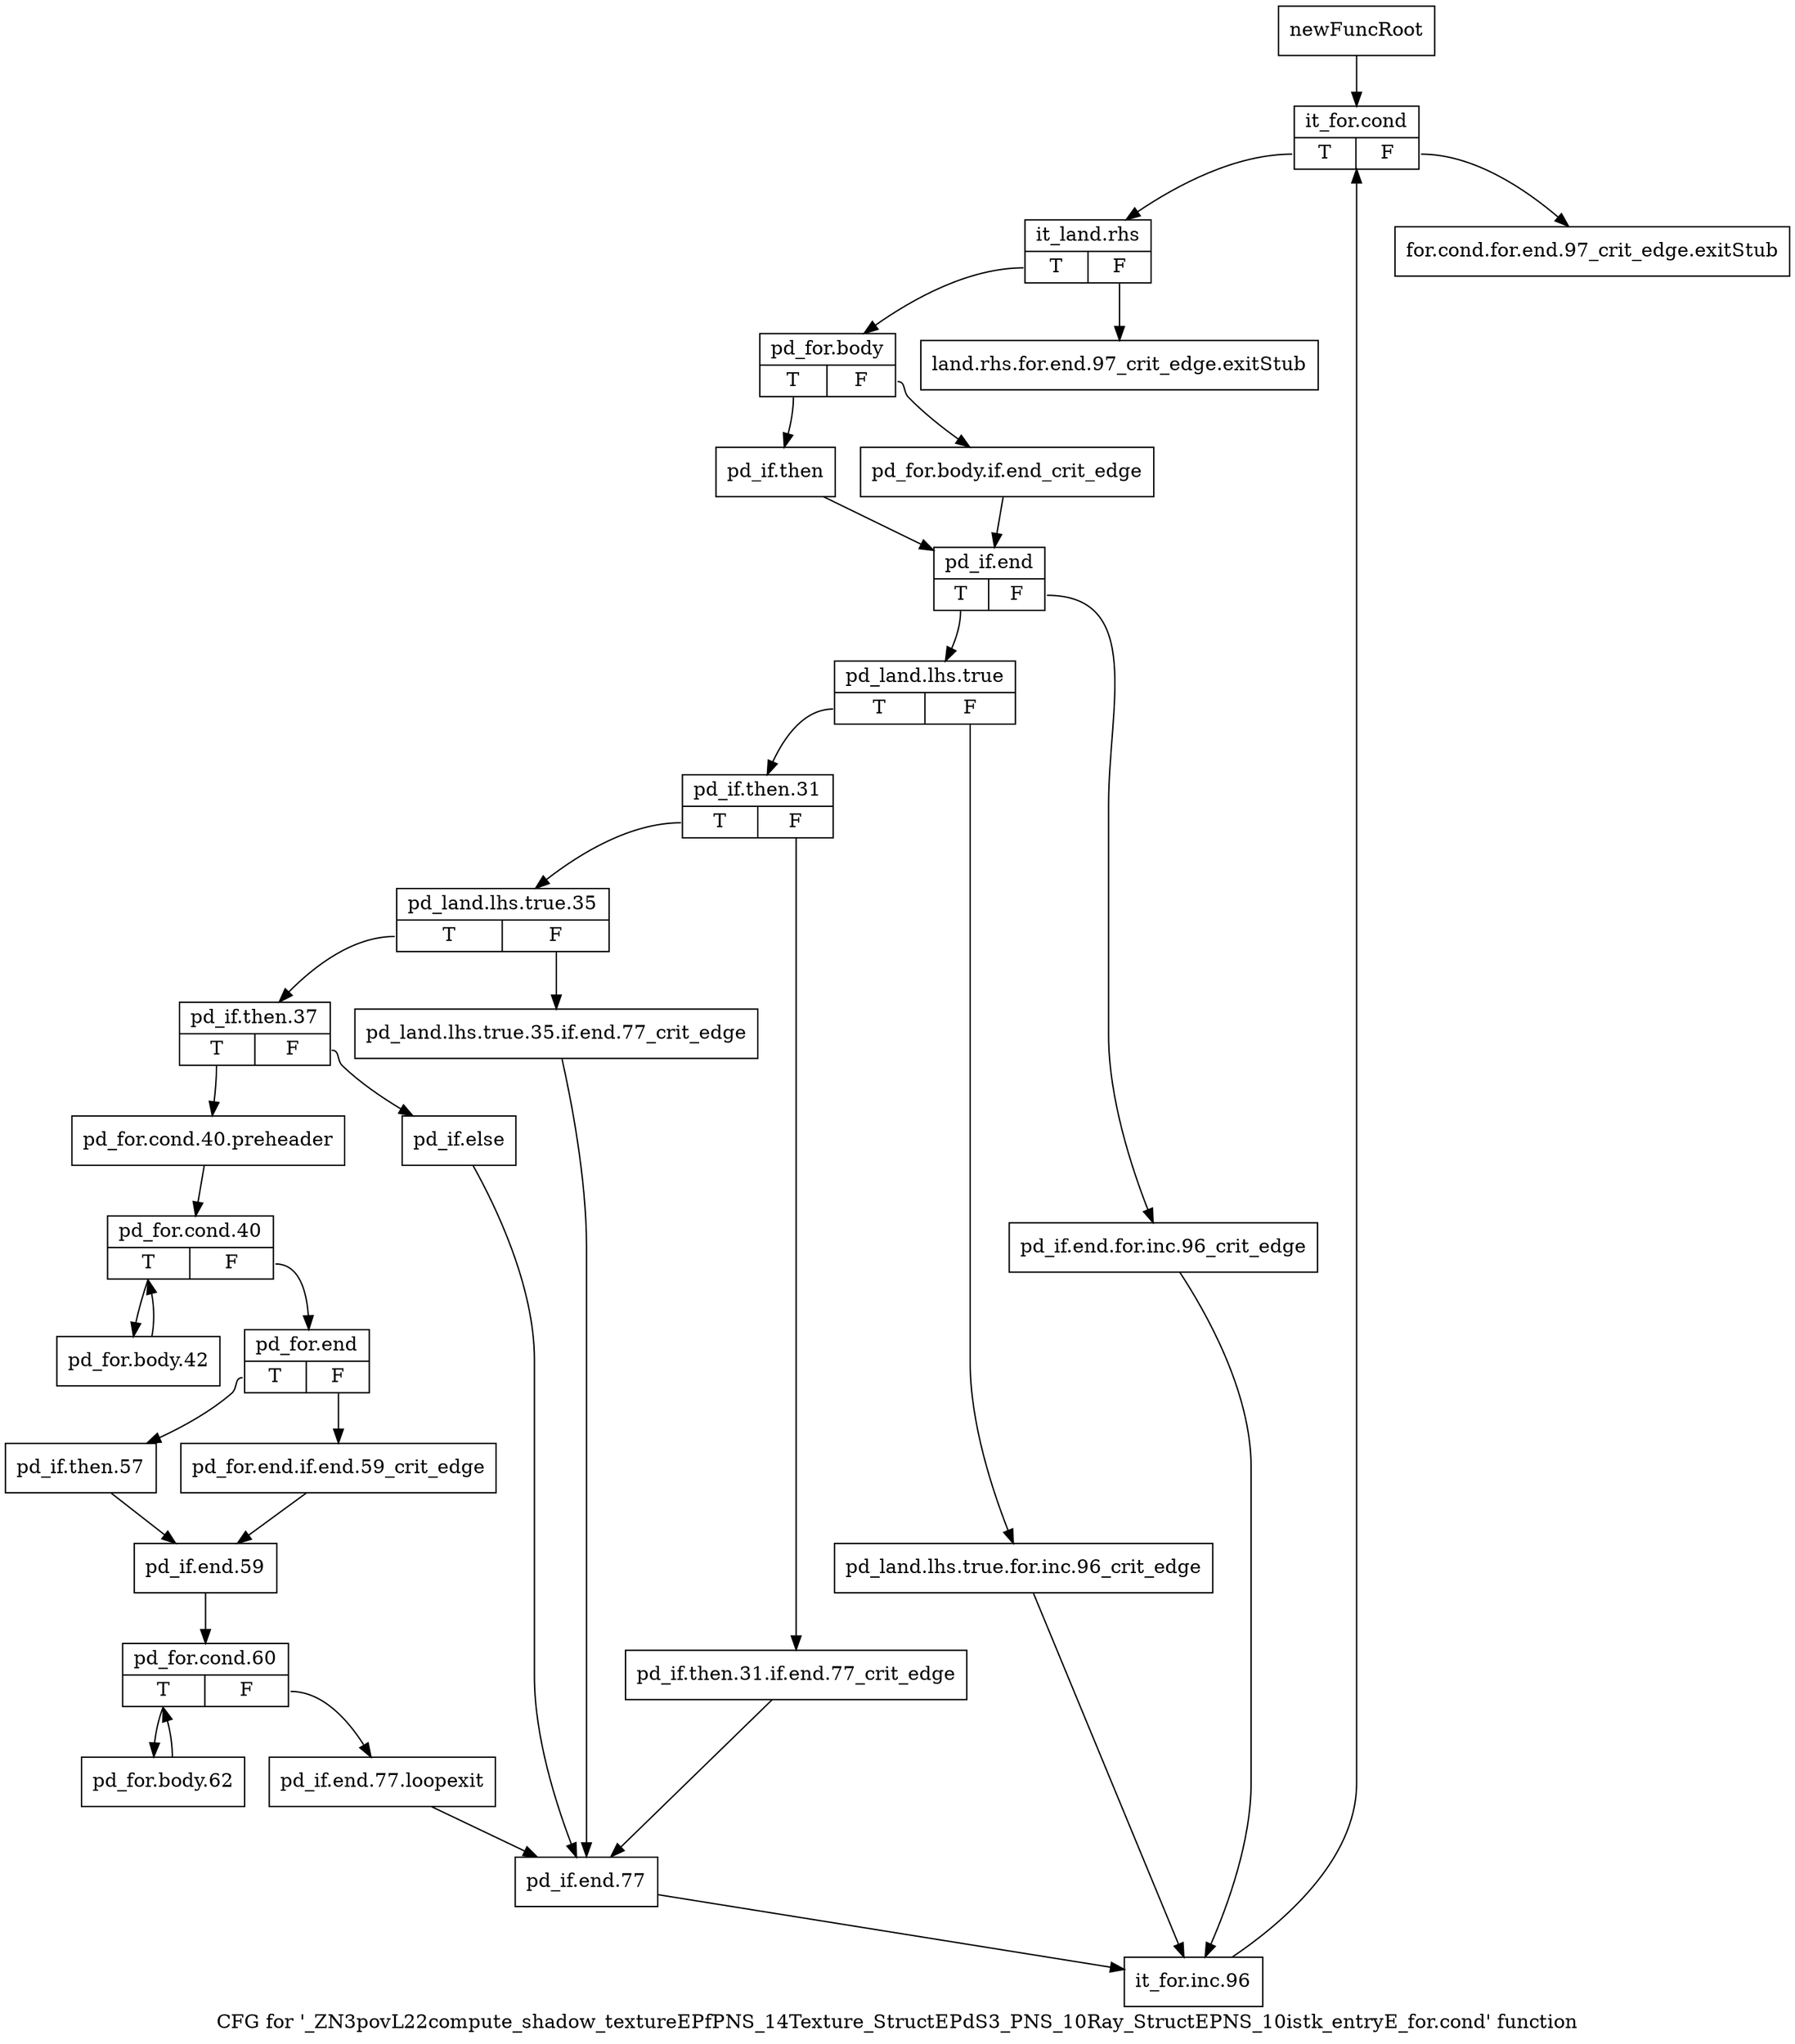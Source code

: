 digraph "CFG for '_ZN3povL22compute_shadow_textureEPfPNS_14Texture_StructEPdS3_PNS_10Ray_StructEPNS_10istk_entryE_for.cond' function" {
	label="CFG for '_ZN3povL22compute_shadow_textureEPfPNS_14Texture_StructEPdS3_PNS_10Ray_StructEPNS_10istk_entryE_for.cond' function";

	Node0x25f74e0 [shape=record,label="{newFuncRoot}"];
	Node0x25f74e0 -> Node0x25f75d0;
	Node0x25f7530 [shape=record,label="{for.cond.for.end.97_crit_edge.exitStub}"];
	Node0x25f7580 [shape=record,label="{land.rhs.for.end.97_crit_edge.exitStub}"];
	Node0x25f75d0 [shape=record,label="{it_for.cond|{<s0>T|<s1>F}}"];
	Node0x25f75d0:s0 -> Node0x25f7620;
	Node0x25f75d0:s1 -> Node0x25f7530;
	Node0x25f7620 [shape=record,label="{it_land.rhs|{<s0>T|<s1>F}}"];
	Node0x25f7620:s0 -> Node0x25f7670;
	Node0x25f7620:s1 -> Node0x25f7580;
	Node0x25f7670 [shape=record,label="{pd_for.body|{<s0>T|<s1>F}}"];
	Node0x25f7670:s0 -> Node0x25f7710;
	Node0x25f7670:s1 -> Node0x25f76c0;
	Node0x25f76c0 [shape=record,label="{pd_for.body.if.end_crit_edge}"];
	Node0x25f76c0 -> Node0x25f7760;
	Node0x25f7710 [shape=record,label="{pd_if.then}"];
	Node0x25f7710 -> Node0x25f7760;
	Node0x25f7760 [shape=record,label="{pd_if.end|{<s0>T|<s1>F}}"];
	Node0x25f7760:s0 -> Node0x25f7800;
	Node0x25f7760:s1 -> Node0x25f77b0;
	Node0x25f77b0 [shape=record,label="{pd_if.end.for.inc.96_crit_edge}"];
	Node0x25f77b0 -> Node0x25f7d50;
	Node0x25f7800 [shape=record,label="{pd_land.lhs.true|{<s0>T|<s1>F}}"];
	Node0x25f7800:s0 -> Node0x25f78a0;
	Node0x25f7800:s1 -> Node0x25f7850;
	Node0x25f7850 [shape=record,label="{pd_land.lhs.true.for.inc.96_crit_edge}"];
	Node0x25f7850 -> Node0x25f7d50;
	Node0x25f78a0 [shape=record,label="{pd_if.then.31|{<s0>T|<s1>F}}"];
	Node0x25f78a0:s0 -> Node0x25f7940;
	Node0x25f78a0:s1 -> Node0x25f78f0;
	Node0x25f78f0 [shape=record,label="{pd_if.then.31.if.end.77_crit_edge}"];
	Node0x25f78f0 -> Node0x25f7d00;
	Node0x25f7940 [shape=record,label="{pd_land.lhs.true.35|{<s0>T|<s1>F}}"];
	Node0x25f7940:s0 -> Node0x25f79e0;
	Node0x25f7940:s1 -> Node0x25f7990;
	Node0x25f7990 [shape=record,label="{pd_land.lhs.true.35.if.end.77_crit_edge}"];
	Node0x25f7990 -> Node0x25f7d00;
	Node0x25f79e0 [shape=record,label="{pd_if.then.37|{<s0>T|<s1>F}}"];
	Node0x25f79e0:s0 -> Node0x25f7a80;
	Node0x25f79e0:s1 -> Node0x25f7a30;
	Node0x25f7a30 [shape=record,label="{pd_if.else}"];
	Node0x25f7a30 -> Node0x25f7d00;
	Node0x25f7a80 [shape=record,label="{pd_for.cond.40.preheader}"];
	Node0x25f7a80 -> Node0x25f7ad0;
	Node0x25f7ad0 [shape=record,label="{pd_for.cond.40|{<s0>T|<s1>F}}"];
	Node0x25f7ad0:s0 -> Node0x25f7df0;
	Node0x25f7ad0:s1 -> Node0x25f7b20;
	Node0x25f7b20 [shape=record,label="{pd_for.end|{<s0>T|<s1>F}}"];
	Node0x25f7b20:s0 -> Node0x25f7bc0;
	Node0x25f7b20:s1 -> Node0x25f7b70;
	Node0x25f7b70 [shape=record,label="{pd_for.end.if.end.59_crit_edge}"];
	Node0x25f7b70 -> Node0x25f7c10;
	Node0x25f7bc0 [shape=record,label="{pd_if.then.57}"];
	Node0x25f7bc0 -> Node0x25f7c10;
	Node0x25f7c10 [shape=record,label="{pd_if.end.59}"];
	Node0x25f7c10 -> Node0x25f7c60;
	Node0x25f7c60 [shape=record,label="{pd_for.cond.60|{<s0>T|<s1>F}}"];
	Node0x25f7c60:s0 -> Node0x25f7da0;
	Node0x25f7c60:s1 -> Node0x25f7cb0;
	Node0x25f7cb0 [shape=record,label="{pd_if.end.77.loopexit}"];
	Node0x25f7cb0 -> Node0x25f7d00;
	Node0x25f7d00 [shape=record,label="{pd_if.end.77}"];
	Node0x25f7d00 -> Node0x25f7d50;
	Node0x25f7d50 [shape=record,label="{it_for.inc.96}"];
	Node0x25f7d50 -> Node0x25f75d0;
	Node0x25f7da0 [shape=record,label="{pd_for.body.62}"];
	Node0x25f7da0 -> Node0x25f7c60;
	Node0x25f7df0 [shape=record,label="{pd_for.body.42}"];
	Node0x25f7df0 -> Node0x25f7ad0;
}
